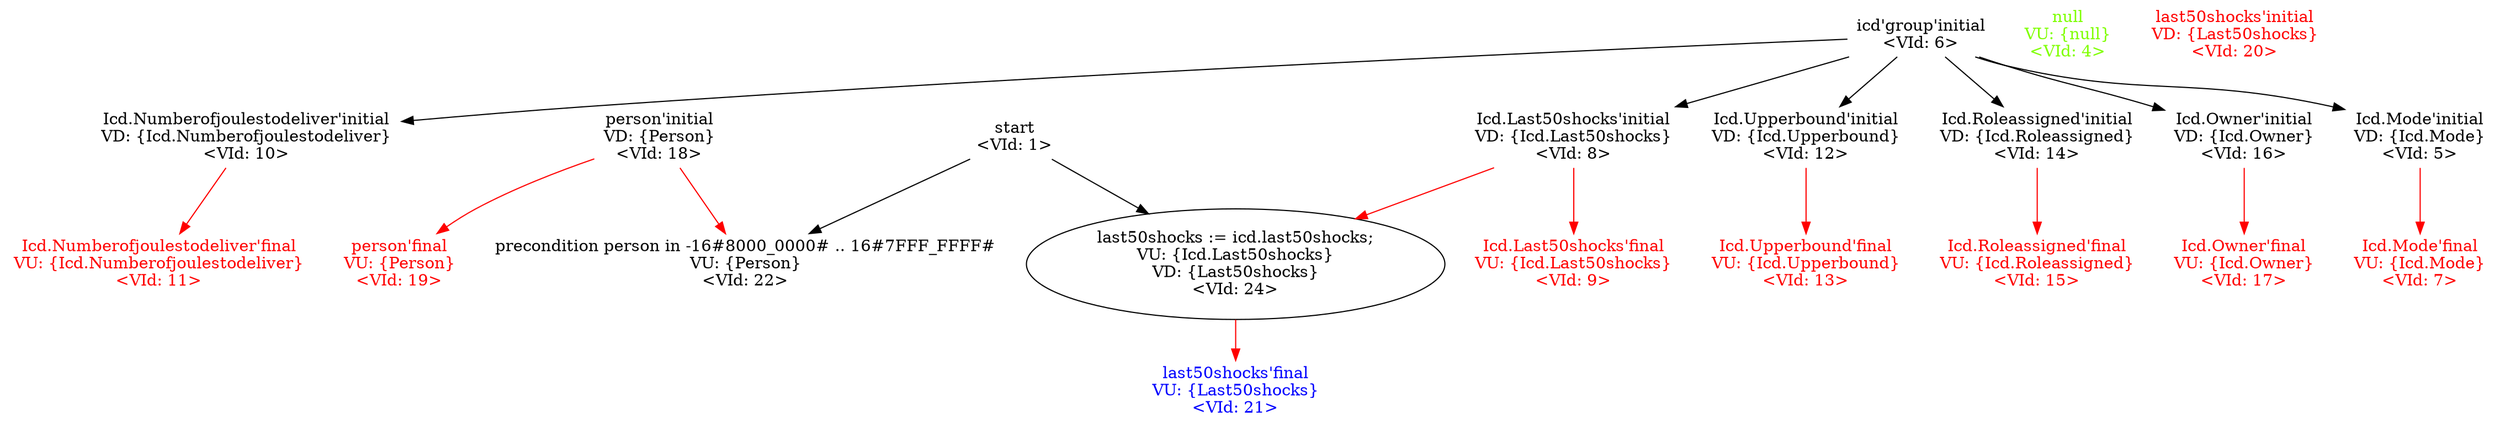 // subprogram_readlast50shocks_pdg
digraph G {
   graph [splines=True];
    1 [label="start\n<VId: 1>",shape="plaintext"];
    4 [label="null\nVU: {null}\n<VId: 4>",shape="plaintext",fontcolor="chartreuse"];
    5 [label="Icd.Mode'initial\nVD: {Icd.Mode}\n<VId: 5>",shape="plaintext"];
    6 [label="icd'group'initial\n<VId: 6>",shape="plaintext"];
    7 [label="Icd.Mode'final\nVU: {Icd.Mode}\n<VId: 7>",shape="plaintext",fontcolor="red"];
    8 [label="Icd.Last50shocks'initial\nVD: {Icd.Last50shocks}\n<VId: 8>",shape="plaintext"];
    9 [label="Icd.Last50shocks'final\nVU: {Icd.Last50shocks}\n<VId: 9>",shape="plaintext",fontcolor="red"];
    10 [label="Icd.Numberofjoulestodeliver'initial\nVD: {Icd.Numberofjoulestodeliver}\n<VId: 10>",shape="plaintext"];
    11 [label="Icd.Numberofjoulestodeliver'final\nVU: {Icd.Numberofjoulestodeliver}\n<VId: 11>",shape="plaintext",fontcolor="red"];
    12 [label="Icd.Upperbound'initial\nVD: {Icd.Upperbound}\n<VId: 12>",shape="plaintext"];
    13 [label="Icd.Upperbound'final\nVU: {Icd.Upperbound}\n<VId: 13>",shape="plaintext",fontcolor="red"];
    14 [label="Icd.Roleassigned'initial\nVD: {Icd.Roleassigned}\n<VId: 14>",shape="plaintext"];
    15 [label="Icd.Roleassigned'final\nVU: {Icd.Roleassigned}\n<VId: 15>",shape="plaintext",fontcolor="red"];
    16 [label="Icd.Owner'initial\nVD: {Icd.Owner}\n<VId: 16>",shape="plaintext"];
    17 [label="Icd.Owner'final\nVU: {Icd.Owner}\n<VId: 17>",shape="plaintext",fontcolor="red"];
    18 [label="person'initial\nVD: {Person}\n<VId: 18>",shape="plaintext"];
    19 [label="person'final\nVU: {Person}\n<VId: 19>",shape="plaintext",fontcolor="red"];
    20 [label="last50shocks'initial\nVD: {Last50shocks}\n<VId: 20>",shape="plaintext",fontcolor="red"];
    21 [label="last50shocks'final\nVU: {Last50shocks}\n<VId: 21>",shape="plaintext",fontcolor="blue"];
    22 [label="precondition person in -16#8000_0000# .. 16#7FFF_FFFF#\nVU: {Person}\n<VId: 22>",shape="plaintext"];
    24 [label="last50shocks := icd.last50shocks;\nVU: {Icd.Last50shocks}\nVD: {Last50shocks}\n<VId: 24>"];

    1 ->  22 [arrowType="normal"];
    1 ->  24 [arrowType="normal"];
    5 ->  7 [arrowType="normal",color="red"];
    6 ->  5 [arrowType="normal"];
    6 ->  8 [arrowType="normal"];
    6 ->  10 [arrowType="normal"];
    6 ->  12 [arrowType="normal"];
    6 ->  14 [arrowType="normal"];
    6 ->  16 [arrowType="normal"];
    8 ->  9 [arrowType="normal",color="red"];
    8 ->  24 [arrowType="normal",color="red"];
    10 ->  11 [arrowType="normal",color="red"];
    12 ->  13 [arrowType="normal",color="red"];
    14 ->  15 [arrowType="normal",color="red"];
    16 ->  17 [arrowType="normal",color="red"];
    18 ->  19 [arrowType="normal",color="red"];
    18 ->  22 [arrowType="normal",color="red"];
    24 ->  21 [arrowType="normal",color="red"];
}

